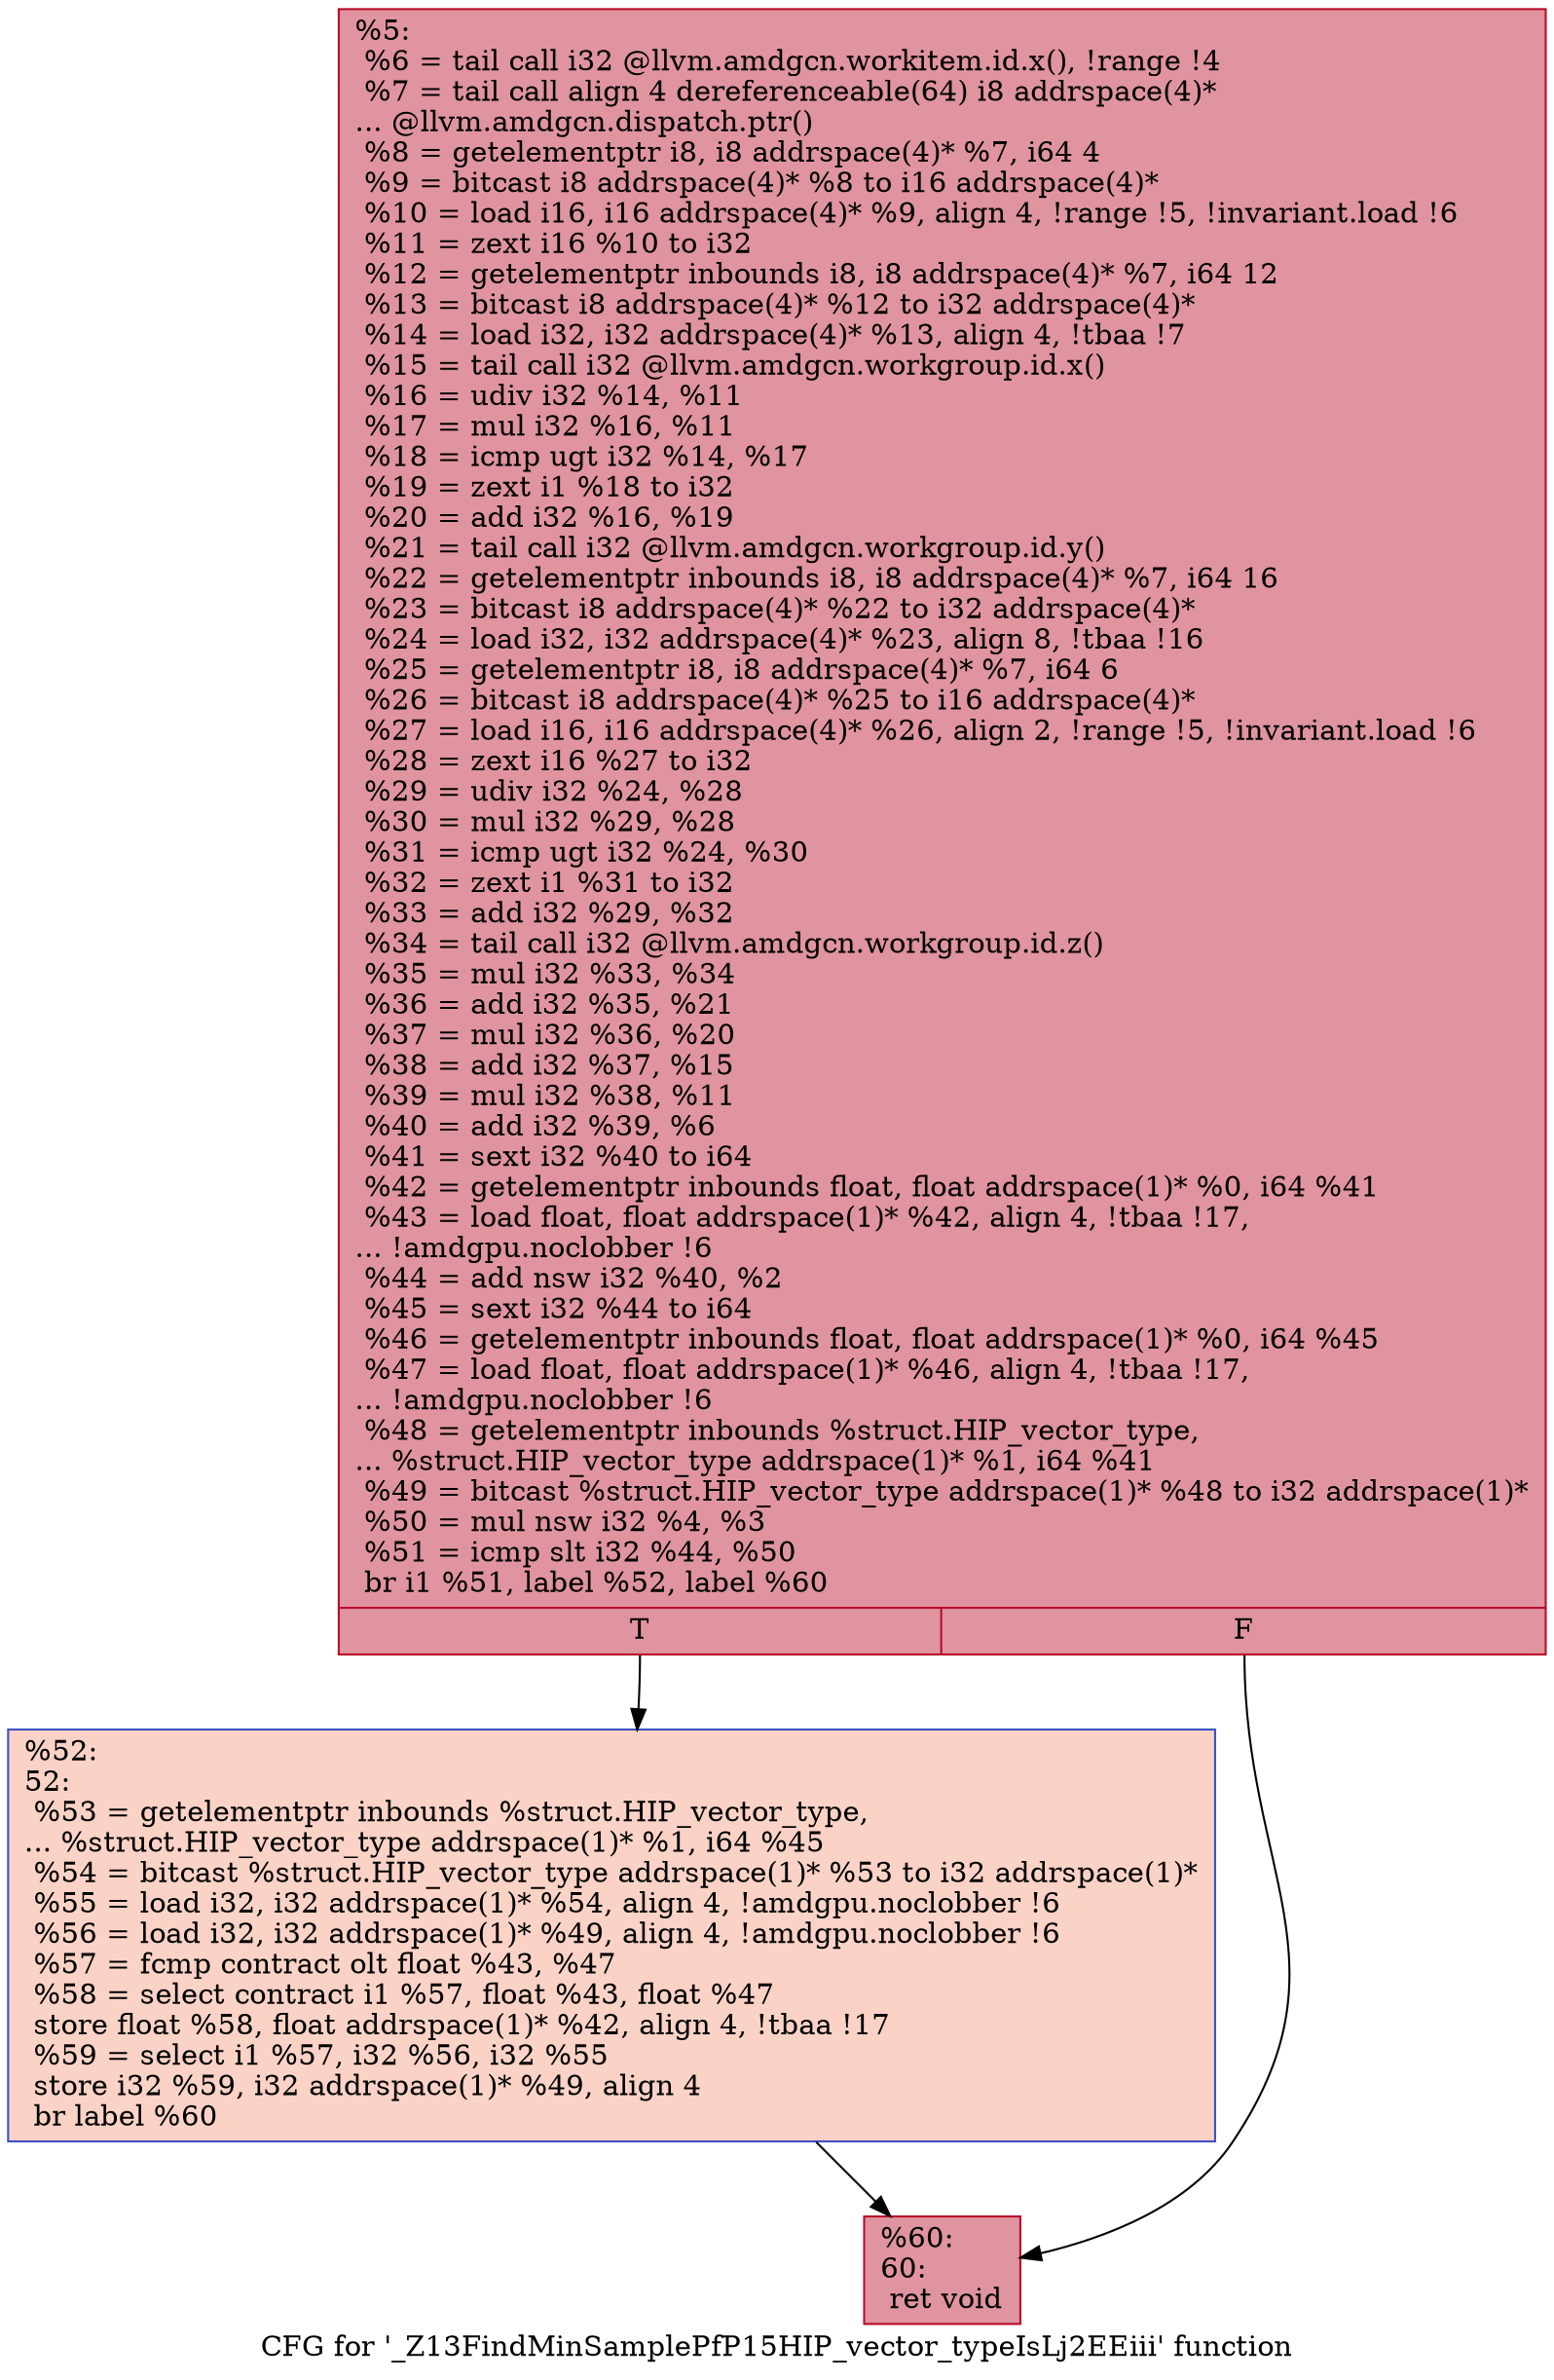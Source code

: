digraph "CFG for '_Z13FindMinSamplePfP15HIP_vector_typeIsLj2EEiii' function" {
	label="CFG for '_Z13FindMinSamplePfP15HIP_vector_typeIsLj2EEiii' function";

	Node0x4c07690 [shape=record,color="#b70d28ff", style=filled, fillcolor="#b70d2870",label="{%5:\l  %6 = tail call i32 @llvm.amdgcn.workitem.id.x(), !range !4\l  %7 = tail call align 4 dereferenceable(64) i8 addrspace(4)*\l... @llvm.amdgcn.dispatch.ptr()\l  %8 = getelementptr i8, i8 addrspace(4)* %7, i64 4\l  %9 = bitcast i8 addrspace(4)* %8 to i16 addrspace(4)*\l  %10 = load i16, i16 addrspace(4)* %9, align 4, !range !5, !invariant.load !6\l  %11 = zext i16 %10 to i32\l  %12 = getelementptr inbounds i8, i8 addrspace(4)* %7, i64 12\l  %13 = bitcast i8 addrspace(4)* %12 to i32 addrspace(4)*\l  %14 = load i32, i32 addrspace(4)* %13, align 4, !tbaa !7\l  %15 = tail call i32 @llvm.amdgcn.workgroup.id.x()\l  %16 = udiv i32 %14, %11\l  %17 = mul i32 %16, %11\l  %18 = icmp ugt i32 %14, %17\l  %19 = zext i1 %18 to i32\l  %20 = add i32 %16, %19\l  %21 = tail call i32 @llvm.amdgcn.workgroup.id.y()\l  %22 = getelementptr inbounds i8, i8 addrspace(4)* %7, i64 16\l  %23 = bitcast i8 addrspace(4)* %22 to i32 addrspace(4)*\l  %24 = load i32, i32 addrspace(4)* %23, align 8, !tbaa !16\l  %25 = getelementptr i8, i8 addrspace(4)* %7, i64 6\l  %26 = bitcast i8 addrspace(4)* %25 to i16 addrspace(4)*\l  %27 = load i16, i16 addrspace(4)* %26, align 2, !range !5, !invariant.load !6\l  %28 = zext i16 %27 to i32\l  %29 = udiv i32 %24, %28\l  %30 = mul i32 %29, %28\l  %31 = icmp ugt i32 %24, %30\l  %32 = zext i1 %31 to i32\l  %33 = add i32 %29, %32\l  %34 = tail call i32 @llvm.amdgcn.workgroup.id.z()\l  %35 = mul i32 %33, %34\l  %36 = add i32 %35, %21\l  %37 = mul i32 %36, %20\l  %38 = add i32 %37, %15\l  %39 = mul i32 %38, %11\l  %40 = add i32 %39, %6\l  %41 = sext i32 %40 to i64\l  %42 = getelementptr inbounds float, float addrspace(1)* %0, i64 %41\l  %43 = load float, float addrspace(1)* %42, align 4, !tbaa !17,\l... !amdgpu.noclobber !6\l  %44 = add nsw i32 %40, %2\l  %45 = sext i32 %44 to i64\l  %46 = getelementptr inbounds float, float addrspace(1)* %0, i64 %45\l  %47 = load float, float addrspace(1)* %46, align 4, !tbaa !17,\l... !amdgpu.noclobber !6\l  %48 = getelementptr inbounds %struct.HIP_vector_type,\l... %struct.HIP_vector_type addrspace(1)* %1, i64 %41\l  %49 = bitcast %struct.HIP_vector_type addrspace(1)* %48 to i32 addrspace(1)*\l  %50 = mul nsw i32 %4, %3\l  %51 = icmp slt i32 %44, %50\l  br i1 %51, label %52, label %60\l|{<s0>T|<s1>F}}"];
	Node0x4c07690:s0 -> Node0x4c0d1c0;
	Node0x4c07690:s1 -> Node0x4c0d210;
	Node0x4c0d1c0 [shape=record,color="#3d50c3ff", style=filled, fillcolor="#f59c7d70",label="{%52:\l52:                                               \l  %53 = getelementptr inbounds %struct.HIP_vector_type,\l... %struct.HIP_vector_type addrspace(1)* %1, i64 %45\l  %54 = bitcast %struct.HIP_vector_type addrspace(1)* %53 to i32 addrspace(1)*\l  %55 = load i32, i32 addrspace(1)* %54, align 4, !amdgpu.noclobber !6\l  %56 = load i32, i32 addrspace(1)* %49, align 4, !amdgpu.noclobber !6\l  %57 = fcmp contract olt float %43, %47\l  %58 = select contract i1 %57, float %43, float %47\l  store float %58, float addrspace(1)* %42, align 4, !tbaa !17\l  %59 = select i1 %57, i32 %56, i32 %55\l  store i32 %59, i32 addrspace(1)* %49, align 4\l  br label %60\l}"];
	Node0x4c0d1c0 -> Node0x4c0d210;
	Node0x4c0d210 [shape=record,color="#b70d28ff", style=filled, fillcolor="#b70d2870",label="{%60:\l60:                                               \l  ret void\l}"];
}
